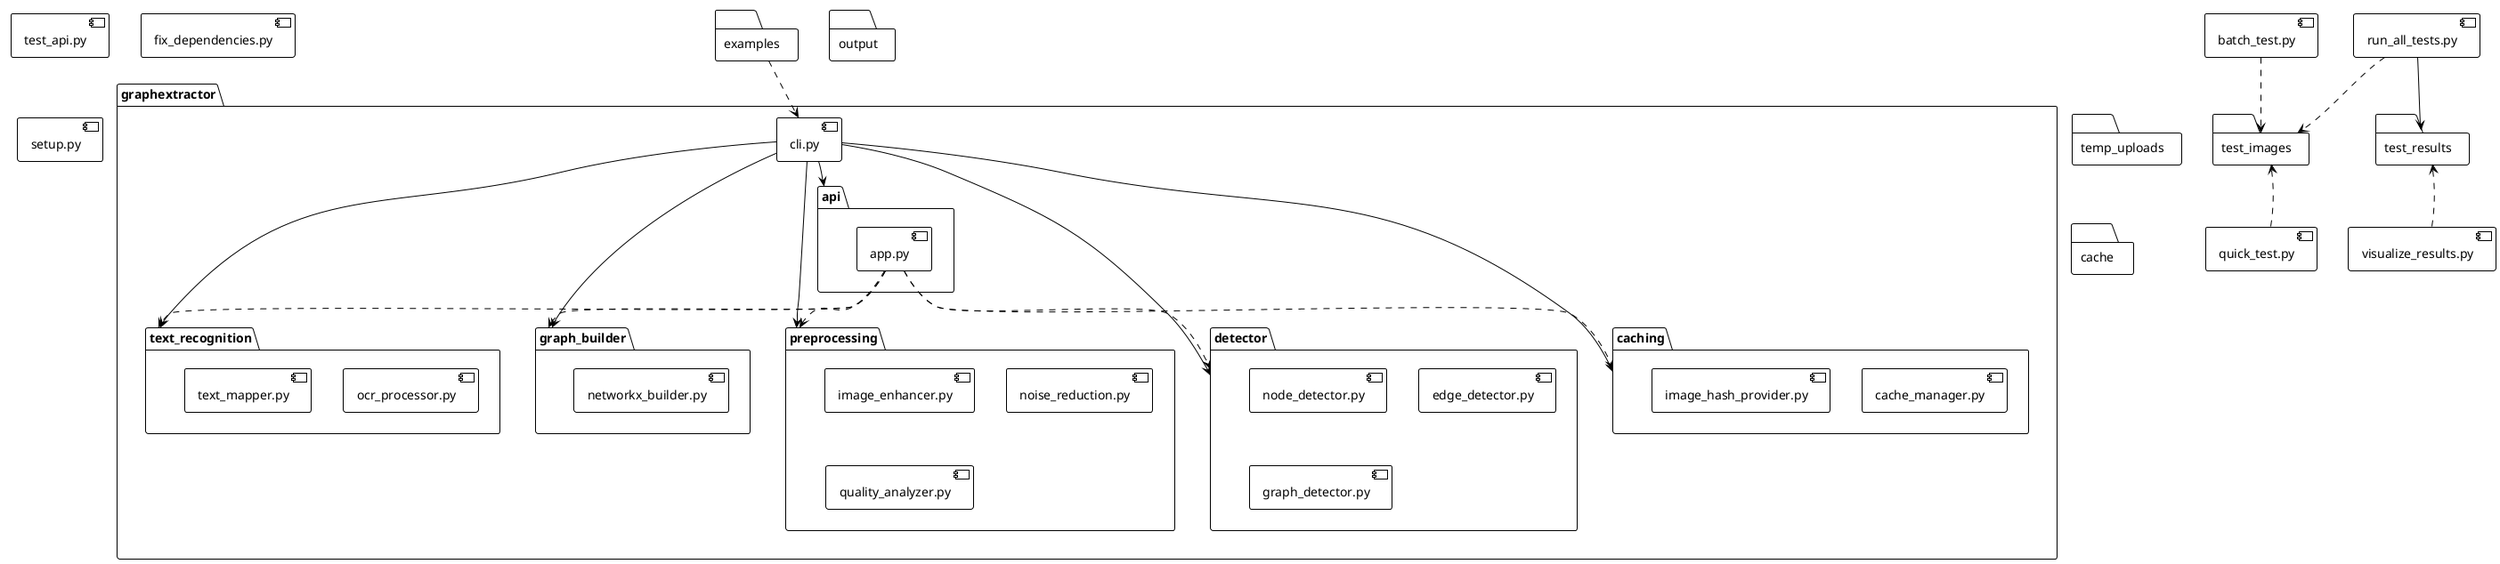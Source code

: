 @startuml
!theme plain

package "graphextractor" {
  [cli.py]
  package detector {
    [node_detector.py]
    [edge_detector.py]
    [graph_detector.py]
  }
  package graph_builder {
    [networkx_builder.py]
  }
  package preprocessing {
    [image_enhancer.py]
    [noise_reduction.py]
    [quality_analyzer.py]
  }
  package text_recognition {
    [ocr_processor.py]
    [text_mapper.py]
  }
  package caching {
    [cache_manager.py]
    [image_hash_provider.py]
  }
  package api {
    [app.py]
  }
}

folder "test_images" as test_images
folder "test_results" as test_results
folder "examples" as examples
folder "cache" as cache_folder
folder "temp_uploads" as temp_uploads
folder "output" as output

[quick_test.py]
[batch_test.py]
[test_api.py]
[visualize_results.py]
[run_all_tests.py]
[fix_dependencies.py]
[setup.py]

[cli.py] --> detector
[cli.py] --> preprocessing
[cli.py] --> text_recognition
[cli.py] --> graph_builder
[cli.py] --> caching
[cli.py] --> api

[app.py] ..> detector
[app.py] ..> preprocessing
[app.py] ..> text_recognition
[app.py] ..> graph_builder
[app.py] ..> caching

[examples] ..> [cli.py]
[batch_test.py] ..> test_images
[quick_test.py] ..> test_images
[run_all_tests.py] ..> test_images
[run_all_tests.py] --> test_results
[visualize_results.py] ..> test_results

test_images -[hidden]-> [quick_test.py]
test_results -[hidden]-> [visualize_results.py]
cache_folder -[hidden]-> [caching]
temp_uploads -[hidden]-> [api]
output -[hidden]-> [cli.py]

@enduml

